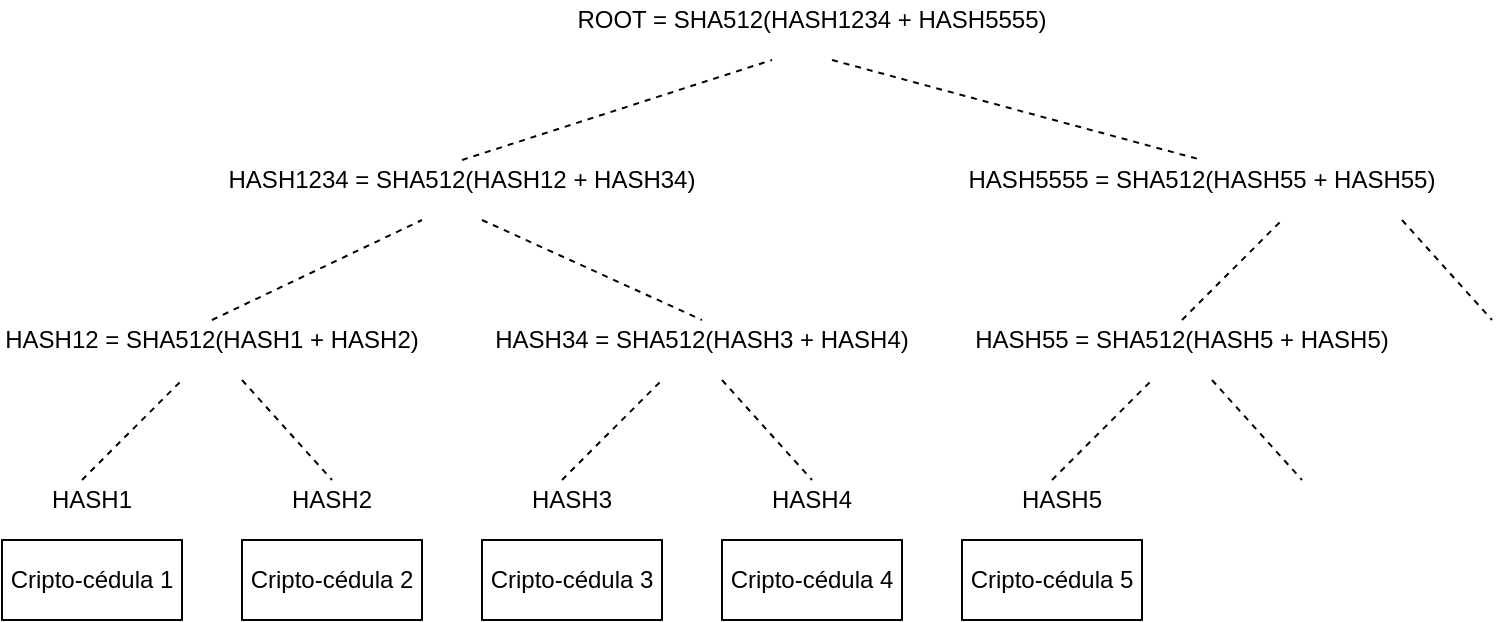 <mxfile version="13.9.9" type="device"><diagram id="FbhSUO6IL_9k-VgE0YEi" name="Página-1"><mxGraphModel dx="1242" dy="722" grid="1" gridSize="10" guides="1" tooltips="1" connect="1" arrows="1" fold="1" page="1" pageScale="1" pageWidth="827" pageHeight="1169" math="0" shadow="0"><root><mxCell id="0"/><mxCell id="1" parent="0"/><mxCell id="2k1-m5XS61gm2SuewRdB-1" value="Cripto-cédula 1" style="rounded=0;whiteSpace=wrap;html=1;" vertex="1" parent="1"><mxGeometry x="40" y="340" width="90" height="40" as="geometry"/></mxCell><mxCell id="2k1-m5XS61gm2SuewRdB-2" value="Cripto-cédula 2" style="rounded=0;whiteSpace=wrap;html=1;" vertex="1" parent="1"><mxGeometry x="160" y="340" width="90" height="40" as="geometry"/></mxCell><mxCell id="2k1-m5XS61gm2SuewRdB-3" value="Cripto-cédula 3" style="rounded=0;whiteSpace=wrap;html=1;" vertex="1" parent="1"><mxGeometry x="280" y="340" width="90" height="40" as="geometry"/></mxCell><mxCell id="2k1-m5XS61gm2SuewRdB-4" value="Cripto-cédula 4" style="rounded=0;whiteSpace=wrap;html=1;" vertex="1" parent="1"><mxGeometry x="400" y="340" width="90" height="40" as="geometry"/></mxCell><mxCell id="2k1-m5XS61gm2SuewRdB-5" value="Cripto-cédula 5" style="rounded=0;whiteSpace=wrap;html=1;" vertex="1" parent="1"><mxGeometry x="520" y="340" width="90" height="40" as="geometry"/></mxCell><mxCell id="2k1-m5XS61gm2SuewRdB-6" value="HASH1" style="text;html=1;strokeColor=none;fillColor=none;align=center;verticalAlign=middle;whiteSpace=wrap;rounded=0;" vertex="1" parent="1"><mxGeometry x="65" y="310" width="40" height="20" as="geometry"/></mxCell><mxCell id="2k1-m5XS61gm2SuewRdB-7" value="HASH2" style="text;html=1;strokeColor=none;fillColor=none;align=center;verticalAlign=middle;whiteSpace=wrap;rounded=0;" vertex="1" parent="1"><mxGeometry x="185" y="310" width="40" height="20" as="geometry"/></mxCell><mxCell id="2k1-m5XS61gm2SuewRdB-8" value="HASH3" style="text;html=1;strokeColor=none;fillColor=none;align=center;verticalAlign=middle;whiteSpace=wrap;rounded=0;" vertex="1" parent="1"><mxGeometry x="305" y="310" width="40" height="20" as="geometry"/></mxCell><mxCell id="2k1-m5XS61gm2SuewRdB-9" value="HASH4" style="text;html=1;strokeColor=none;fillColor=none;align=center;verticalAlign=middle;whiteSpace=wrap;rounded=0;" vertex="1" parent="1"><mxGeometry x="425" y="310" width="40" height="20" as="geometry"/></mxCell><mxCell id="2k1-m5XS61gm2SuewRdB-10" value="HASH5" style="text;html=1;strokeColor=none;fillColor=none;align=center;verticalAlign=middle;whiteSpace=wrap;rounded=0;" vertex="1" parent="1"><mxGeometry x="550" y="310" width="40" height="20" as="geometry"/></mxCell><mxCell id="2k1-m5XS61gm2SuewRdB-11" value="" style="endArrow=none;dashed=1;html=1;" edge="1" parent="1"><mxGeometry width="50" height="50" relative="1" as="geometry"><mxPoint x="80" y="310" as="sourcePoint"/><mxPoint x="130" y="260" as="targetPoint"/></mxGeometry></mxCell><mxCell id="2k1-m5XS61gm2SuewRdB-13" value="" style="endArrow=none;dashed=1;html=1;entryX=0.5;entryY=0;entryDx=0;entryDy=0;" edge="1" parent="1" target="2k1-m5XS61gm2SuewRdB-7"><mxGeometry width="50" height="50" relative="1" as="geometry"><mxPoint x="160" y="260" as="sourcePoint"/><mxPoint x="200" y="310" as="targetPoint"/></mxGeometry></mxCell><mxCell id="2k1-m5XS61gm2SuewRdB-14" value="HASH12 = SHA512(HASH1 + HASH2)" style="text;html=1;strokeColor=none;fillColor=none;align=center;verticalAlign=middle;whiteSpace=wrap;rounded=0;" vertex="1" parent="1"><mxGeometry x="40" y="230" width="210" height="20" as="geometry"/></mxCell><mxCell id="2k1-m5XS61gm2SuewRdB-16" value="" style="endArrow=none;dashed=1;html=1;" edge="1" parent="1"><mxGeometry width="50" height="50" relative="1" as="geometry"><mxPoint x="320" y="310" as="sourcePoint"/><mxPoint x="370" y="260" as="targetPoint"/></mxGeometry></mxCell><mxCell id="2k1-m5XS61gm2SuewRdB-17" value="" style="endArrow=none;dashed=1;html=1;entryX=0.5;entryY=0;entryDx=0;entryDy=0;" edge="1" parent="1"><mxGeometry width="50" height="50" relative="1" as="geometry"><mxPoint x="400" y="260" as="sourcePoint"/><mxPoint x="445" y="310" as="targetPoint"/></mxGeometry></mxCell><mxCell id="2k1-m5XS61gm2SuewRdB-18" value="HASH34 = SHA512(HASH3 + HASH4)" style="text;html=1;strokeColor=none;fillColor=none;align=center;verticalAlign=middle;whiteSpace=wrap;rounded=0;" vertex="1" parent="1"><mxGeometry x="280" y="230" width="220" height="20" as="geometry"/></mxCell><mxCell id="2k1-m5XS61gm2SuewRdB-19" value="" style="endArrow=none;dashed=1;html=1;" edge="1" parent="1"><mxGeometry width="50" height="50" relative="1" as="geometry"><mxPoint x="565" y="310" as="sourcePoint"/><mxPoint x="615" y="260" as="targetPoint"/></mxGeometry></mxCell><mxCell id="2k1-m5XS61gm2SuewRdB-20" value="" style="endArrow=none;dashed=1;html=1;entryX=0.5;entryY=0;entryDx=0;entryDy=0;" edge="1" parent="1"><mxGeometry width="50" height="50" relative="1" as="geometry"><mxPoint x="645" y="260" as="sourcePoint"/><mxPoint x="690" y="310" as="targetPoint"/></mxGeometry></mxCell><mxCell id="2k1-m5XS61gm2SuewRdB-21" value="HASH55 = SHA512(HASH5 + HASH5)" style="text;html=1;strokeColor=none;fillColor=none;align=center;verticalAlign=middle;whiteSpace=wrap;rounded=0;" vertex="1" parent="1"><mxGeometry x="520" y="230" width="220" height="20" as="geometry"/></mxCell><mxCell id="2k1-m5XS61gm2SuewRdB-22" value="" style="endArrow=none;dashed=1;html=1;exitX=0.5;exitY=0;exitDx=0;exitDy=0;" edge="1" parent="1" source="2k1-m5XS61gm2SuewRdB-14"><mxGeometry width="50" height="50" relative="1" as="geometry"><mxPoint x="200" y="230" as="sourcePoint"/><mxPoint x="250" y="180" as="targetPoint"/></mxGeometry></mxCell><mxCell id="2k1-m5XS61gm2SuewRdB-23" value="" style="endArrow=none;dashed=1;html=1;entryX=0.5;entryY=0;entryDx=0;entryDy=0;" edge="1" parent="1" target="2k1-m5XS61gm2SuewRdB-18"><mxGeometry width="50" height="50" relative="1" as="geometry"><mxPoint x="280" y="180" as="sourcePoint"/><mxPoint x="325" y="230" as="targetPoint"/></mxGeometry></mxCell><mxCell id="2k1-m5XS61gm2SuewRdB-24" value="HASH1234 = SHA512(HASH12 + HASH34)" style="text;html=1;strokeColor=none;fillColor=none;align=center;verticalAlign=middle;whiteSpace=wrap;rounded=0;" vertex="1" parent="1"><mxGeometry x="150" y="150" width="240" height="20" as="geometry"/></mxCell><mxCell id="2k1-m5XS61gm2SuewRdB-25" value="" style="endArrow=none;dashed=1;html=1;" edge="1" parent="1"><mxGeometry width="50" height="50" relative="1" as="geometry"><mxPoint x="630" y="230" as="sourcePoint"/><mxPoint x="680" y="180" as="targetPoint"/></mxGeometry></mxCell><mxCell id="2k1-m5XS61gm2SuewRdB-26" value="" style="endArrow=none;dashed=1;html=1;entryX=0.5;entryY=0;entryDx=0;entryDy=0;" edge="1" parent="1"><mxGeometry width="50" height="50" relative="1" as="geometry"><mxPoint x="740" y="180" as="sourcePoint"/><mxPoint x="785" y="230" as="targetPoint"/></mxGeometry></mxCell><mxCell id="2k1-m5XS61gm2SuewRdB-27" value="HASH5555 = SHA512(HASH55 + HASH55)" style="text;html=1;strokeColor=none;fillColor=none;align=center;verticalAlign=middle;whiteSpace=wrap;rounded=0;" vertex="1" parent="1"><mxGeometry x="520" y="150" width="240" height="20" as="geometry"/></mxCell><mxCell id="2k1-m5XS61gm2SuewRdB-28" value="ROOT = SHA512(HASH1234 + HASH5555)" style="text;html=1;strokeColor=none;fillColor=none;align=center;verticalAlign=middle;whiteSpace=wrap;rounded=0;" vertex="1" parent="1"><mxGeometry x="325" y="70" width="240" height="20" as="geometry"/></mxCell><mxCell id="2k1-m5XS61gm2SuewRdB-29" value="" style="endArrow=none;dashed=1;html=1;exitX=0.5;exitY=0;exitDx=0;exitDy=0;" edge="1" parent="1" source="2k1-m5XS61gm2SuewRdB-24"><mxGeometry width="50" height="50" relative="1" as="geometry"><mxPoint x="375" y="150" as="sourcePoint"/><mxPoint x="425" y="100" as="targetPoint"/></mxGeometry></mxCell><mxCell id="2k1-m5XS61gm2SuewRdB-30" value="" style="endArrow=none;dashed=1;html=1;entryX=0.5;entryY=0;entryDx=0;entryDy=0;" edge="1" parent="1" target="2k1-m5XS61gm2SuewRdB-27"><mxGeometry width="50" height="50" relative="1" as="geometry"><mxPoint x="455" y="100" as="sourcePoint"/><mxPoint x="500" y="150" as="targetPoint"/></mxGeometry></mxCell></root></mxGraphModel></diagram></mxfile>
